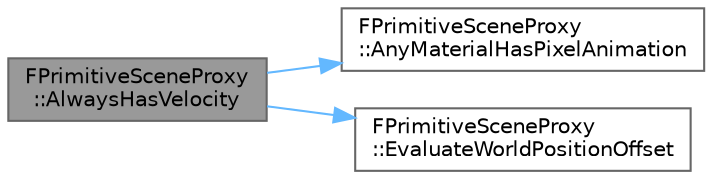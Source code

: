 digraph "FPrimitiveSceneProxy::AlwaysHasVelocity"
{
 // INTERACTIVE_SVG=YES
 // LATEX_PDF_SIZE
  bgcolor="transparent";
  edge [fontname=Helvetica,fontsize=10,labelfontname=Helvetica,labelfontsize=10];
  node [fontname=Helvetica,fontsize=10,shape=box,height=0.2,width=0.4];
  rankdir="LR";
  Node1 [id="Node000001",label="FPrimitiveSceneProxy\l::AlwaysHasVelocity",height=0.2,width=0.4,color="gray40", fillcolor="grey60", style="filled", fontcolor="black",tooltip="Returns true if this proxy should write velocity even when the transform isn't changing."];
  Node1 -> Node2 [id="edge1_Node000001_Node000002",color="steelblue1",style="solid",tooltip=" "];
  Node2 [id="Node000002",label="FPrimitiveSceneProxy\l::AnyMaterialHasPixelAnimation",height=0.2,width=0.4,color="grey40", fillcolor="white", style="filled",URL="$d4/de9/classFPrimitiveSceneProxy.html#ad833b7939b7f0c602e35058d2b5c11be",tooltip=" "];
  Node1 -> Node3 [id="edge2_Node000001_Node000003",color="steelblue1",style="solid",tooltip=" "];
  Node3 [id="Node000003",label="FPrimitiveSceneProxy\l::EvaluateWorldPositionOffset",height=0.2,width=0.4,color="grey40", fillcolor="white", style="filled",URL="$d4/de9/classFPrimitiveSceneProxy.html#abd120b1505fb71a07e99f24634fae719",tooltip=" "];
}
